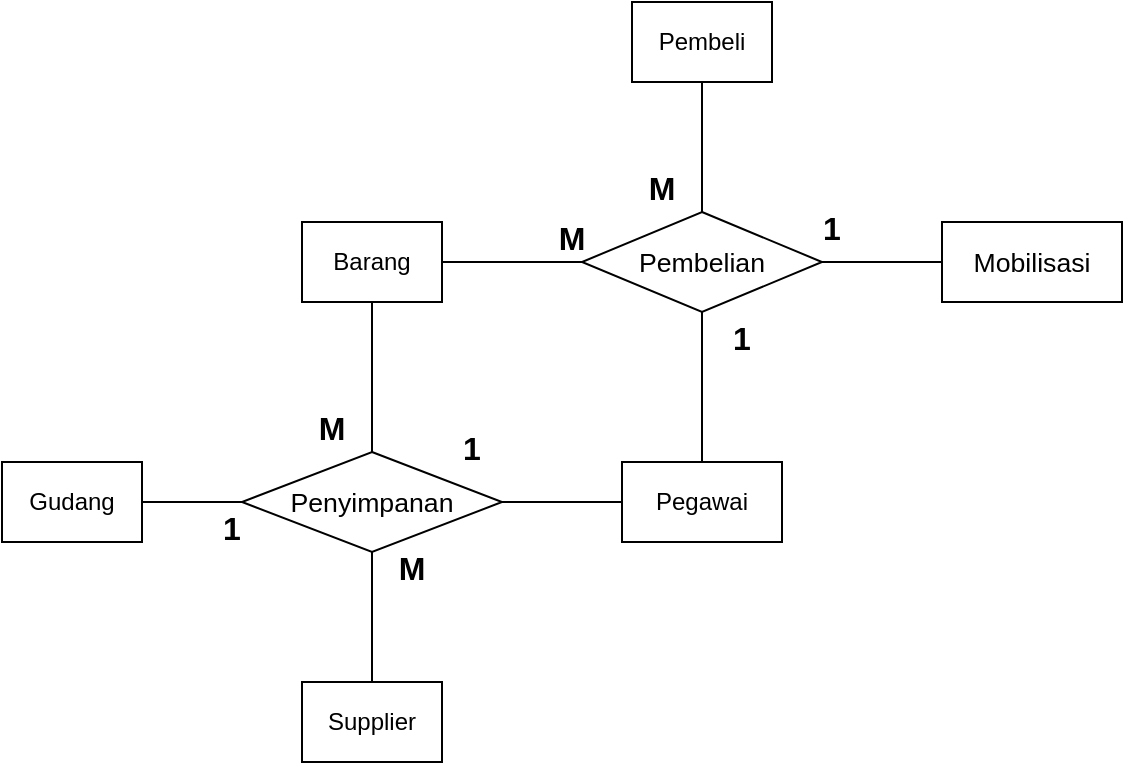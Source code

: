<mxfile version="14.4.3" type="device"><diagram id="DlJg0h6YJBqFou0wjAg9" name="Halaman-1"><mxGraphModel dx="647" dy="538" grid="1" gridSize="10" guides="1" tooltips="1" connect="1" arrows="1" fold="1" page="1" pageScale="1" pageWidth="827" pageHeight="1169" math="0" shadow="0"><root><mxCell id="0"/><mxCell id="1" parent="0"/><mxCell id="N7MK8qNIa2uy_z_yCZ9g-1" value="Barang" style="rounded=0;whiteSpace=wrap;html=1;" parent="1" vertex="1"><mxGeometry x="260" y="280" width="70" height="40" as="geometry"/></mxCell><mxCell id="N7MK8qNIa2uy_z_yCZ9g-2" value="Pegawai" style="rounded=0;whiteSpace=wrap;html=1;" parent="1" vertex="1"><mxGeometry x="420" y="400" width="80" height="40" as="geometry"/></mxCell><mxCell id="N7MK8qNIa2uy_z_yCZ9g-3" value="Pembeli" style="rounded=0;whiteSpace=wrap;html=1;" parent="1" vertex="1"><mxGeometry x="425" y="170" width="70" height="40" as="geometry"/></mxCell><mxCell id="N7MK8qNIa2uy_z_yCZ9g-4" value="Gudang" style="rounded=0;whiteSpace=wrap;html=1;" parent="1" vertex="1"><mxGeometry x="110" y="400" width="70" height="40" as="geometry"/></mxCell><mxCell id="N7MK8qNIa2uy_z_yCZ9g-5" value="Supplier" style="rounded=0;whiteSpace=wrap;html=1;" parent="1" vertex="1"><mxGeometry x="260" y="510" width="70" height="40" as="geometry"/></mxCell><mxCell id="N7MK8qNIa2uy_z_yCZ9g-6" value="&#10;&#10;&lt;span style=&quot;font-size: 10pt ; font-family: &amp;quot;arial&amp;quot; ; font-style: normal&quot;&gt;Mobilisasi&lt;/span&gt;&#10;&#10;" style="rounded=0;whiteSpace=wrap;html=1;" parent="1" vertex="1"><mxGeometry x="580" y="280" width="90" height="40" as="geometry"/></mxCell><mxCell id="N7MK8qNIa2uy_z_yCZ9g-7" value="&#10;&#10;&lt;span style=&quot;font-size: 10pt ; font-family: &amp;quot;arial&amp;quot; ; font-style: normal&quot;&gt;Pembelian&lt;/span&gt;&#10;&#10;" style="rhombus;whiteSpace=wrap;html=1;" parent="1" vertex="1"><mxGeometry x="400" y="275" width="120" height="50" as="geometry"/></mxCell><mxCell id="N7MK8qNIa2uy_z_yCZ9g-9" value="&#10;&#10;&lt;span style=&quot;font-size: 10pt ; font-family: &amp;quot;arial&amp;quot; ; font-style: normal&quot;&gt;Penyimpanan&lt;/span&gt;&#10;&#10;" style="rhombus;whiteSpace=wrap;html=1;" parent="1" vertex="1"><mxGeometry x="230" y="395" width="130" height="50" as="geometry"/></mxCell><mxCell id="N7MK8qNIa2uy_z_yCZ9g-10" value="" style="endArrow=none;html=1;entryX=0.5;entryY=1;entryDx=0;entryDy=0;" parent="1" source="N7MK8qNIa2uy_z_yCZ9g-2" target="N7MK8qNIa2uy_z_yCZ9g-7" edge="1"><mxGeometry width="50" height="50" relative="1" as="geometry"><mxPoint x="410" y="410" as="sourcePoint"/><mxPoint x="460" y="360" as="targetPoint"/></mxGeometry></mxCell><mxCell id="N7MK8qNIa2uy_z_yCZ9g-11" value="" style="endArrow=none;html=1;entryX=1;entryY=0.5;entryDx=0;entryDy=0;exitX=0;exitY=0.5;exitDx=0;exitDy=0;" parent="1" source="N7MK8qNIa2uy_z_yCZ9g-6" target="N7MK8qNIa2uy_z_yCZ9g-7" edge="1"><mxGeometry width="50" height="50" relative="1" as="geometry"><mxPoint x="470" y="410" as="sourcePoint"/><mxPoint x="470" y="335" as="targetPoint"/></mxGeometry></mxCell><mxCell id="N7MK8qNIa2uy_z_yCZ9g-12" value="" style="endArrow=none;html=1;entryX=0.5;entryY=1;entryDx=0;entryDy=0;" parent="1" source="N7MK8qNIa2uy_z_yCZ9g-7" target="N7MK8qNIa2uy_z_yCZ9g-3" edge="1"><mxGeometry width="50" height="50" relative="1" as="geometry"><mxPoint x="590" y="310" as="sourcePoint"/><mxPoint x="530" y="310" as="targetPoint"/></mxGeometry></mxCell><mxCell id="N7MK8qNIa2uy_z_yCZ9g-13" value="" style="endArrow=none;html=1;exitX=1;exitY=0.5;exitDx=0;exitDy=0;entryX=0.004;entryY=0.499;entryDx=0;entryDy=0;entryPerimeter=0;" parent="1" source="N7MK8qNIa2uy_z_yCZ9g-1" target="N7MK8qNIa2uy_z_yCZ9g-7" edge="1"><mxGeometry width="50" height="50" relative="1" as="geometry"><mxPoint x="470" y="285" as="sourcePoint"/><mxPoint x="390" y="320" as="targetPoint"/></mxGeometry></mxCell><mxCell id="N7MK8qNIa2uy_z_yCZ9g-14" value="" style="endArrow=none;html=1;exitX=0.5;exitY=0;exitDx=0;exitDy=0;entryX=0.5;entryY=1;entryDx=0;entryDy=0;" parent="1" source="N7MK8qNIa2uy_z_yCZ9g-9" target="N7MK8qNIa2uy_z_yCZ9g-1" edge="1"><mxGeometry width="50" height="50" relative="1" as="geometry"><mxPoint x="340" y="310" as="sourcePoint"/><mxPoint x="410.48" y="309.95" as="targetPoint"/></mxGeometry></mxCell><mxCell id="N7MK8qNIa2uy_z_yCZ9g-15" value="" style="endArrow=none;html=1;exitX=1;exitY=0.5;exitDx=0;exitDy=0;entryX=0;entryY=0.5;entryDx=0;entryDy=0;" parent="1" source="N7MK8qNIa2uy_z_yCZ9g-9" target="N7MK8qNIa2uy_z_yCZ9g-2" edge="1"><mxGeometry width="50" height="50" relative="1" as="geometry"><mxPoint x="305" y="405" as="sourcePoint"/><mxPoint x="305" y="330" as="targetPoint"/></mxGeometry></mxCell><mxCell id="N7MK8qNIa2uy_z_yCZ9g-16" value="" style="endArrow=none;html=1;exitX=0.5;exitY=1;exitDx=0;exitDy=0;entryX=0.5;entryY=0;entryDx=0;entryDy=0;" parent="1" source="N7MK8qNIa2uy_z_yCZ9g-9" target="N7MK8qNIa2uy_z_yCZ9g-5" edge="1"><mxGeometry width="50" height="50" relative="1" as="geometry"><mxPoint x="370" y="430" as="sourcePoint"/><mxPoint x="430" y="430" as="targetPoint"/></mxGeometry></mxCell><mxCell id="N7MK8qNIa2uy_z_yCZ9g-17" value="" style="endArrow=none;html=1;exitX=1;exitY=0.5;exitDx=0;exitDy=0;entryX=0;entryY=0.5;entryDx=0;entryDy=0;" parent="1" source="N7MK8qNIa2uy_z_yCZ9g-4" target="N7MK8qNIa2uy_z_yCZ9g-9" edge="1"><mxGeometry width="50" height="50" relative="1" as="geometry"><mxPoint x="305" y="455" as="sourcePoint"/><mxPoint x="305" y="520" as="targetPoint"/></mxGeometry></mxCell><mxCell id="w6dPrCOmexJkK6Tc6UJ9-1" value="&lt;b style=&quot;font-size: 16px;&quot;&gt;M&lt;/b&gt;" style="text;html=1;strokeColor=none;fillColor=none;align=center;verticalAlign=middle;whiteSpace=wrap;rounded=0;fontSize=16;" vertex="1" parent="1"><mxGeometry x="425" y="250" width="30" height="25" as="geometry"/></mxCell><mxCell id="w6dPrCOmexJkK6Tc6UJ9-2" value="&lt;b style=&quot;font-size: 16px;&quot;&gt;M&lt;/b&gt;" style="text;html=1;strokeColor=none;fillColor=none;align=center;verticalAlign=middle;whiteSpace=wrap;rounded=0;fontSize=16;" vertex="1" parent="1"><mxGeometry x="380" y="275" width="30" height="25" as="geometry"/></mxCell><mxCell id="w6dPrCOmexJkK6Tc6UJ9-3" value="&lt;b style=&quot;font-size: 16px&quot;&gt;1&lt;/b&gt;" style="text;html=1;strokeColor=none;fillColor=none;align=center;verticalAlign=middle;whiteSpace=wrap;rounded=0;fontSize=16;" vertex="1" parent="1"><mxGeometry x="510" y="270" width="30" height="25" as="geometry"/></mxCell><mxCell id="w6dPrCOmexJkK6Tc6UJ9-4" value="&lt;b style=&quot;font-size: 16px&quot;&gt;1&lt;/b&gt;" style="text;html=1;strokeColor=none;fillColor=none;align=center;verticalAlign=middle;whiteSpace=wrap;rounded=0;fontSize=16;" vertex="1" parent="1"><mxGeometry x="465" y="325" width="30" height="25" as="geometry"/></mxCell><mxCell id="w6dPrCOmexJkK6Tc6UJ9-5" value="&lt;b style=&quot;font-size: 16px&quot;&gt;1&lt;/b&gt;" style="text;html=1;strokeColor=none;fillColor=none;align=center;verticalAlign=middle;whiteSpace=wrap;rounded=0;fontSize=16;" vertex="1" parent="1"><mxGeometry x="210" y="420" width="30" height="25" as="geometry"/></mxCell><mxCell id="w6dPrCOmexJkK6Tc6UJ9-7" value="&lt;b style=&quot;font-size: 16px;&quot;&gt;M&lt;/b&gt;" style="text;html=1;strokeColor=none;fillColor=none;align=center;verticalAlign=middle;whiteSpace=wrap;rounded=0;fontSize=16;" vertex="1" parent="1"><mxGeometry x="260" y="370" width="30" height="25" as="geometry"/></mxCell><mxCell id="w6dPrCOmexJkK6Tc6UJ9-9" value="&lt;b style=&quot;font-size: 16px;&quot;&gt;M&lt;/b&gt;" style="text;html=1;strokeColor=none;fillColor=none;align=center;verticalAlign=middle;whiteSpace=wrap;rounded=0;fontSize=16;" vertex="1" parent="1"><mxGeometry x="300" y="440" width="30" height="25" as="geometry"/></mxCell><mxCell id="w6dPrCOmexJkK6Tc6UJ9-10" value="&lt;b style=&quot;font-size: 16px&quot;&gt;1&lt;/b&gt;" style="text;html=1;strokeColor=none;fillColor=none;align=center;verticalAlign=middle;whiteSpace=wrap;rounded=0;fontSize=16;" vertex="1" parent="1"><mxGeometry x="330" y="380" width="30" height="25" as="geometry"/></mxCell></root></mxGraphModel></diagram></mxfile>